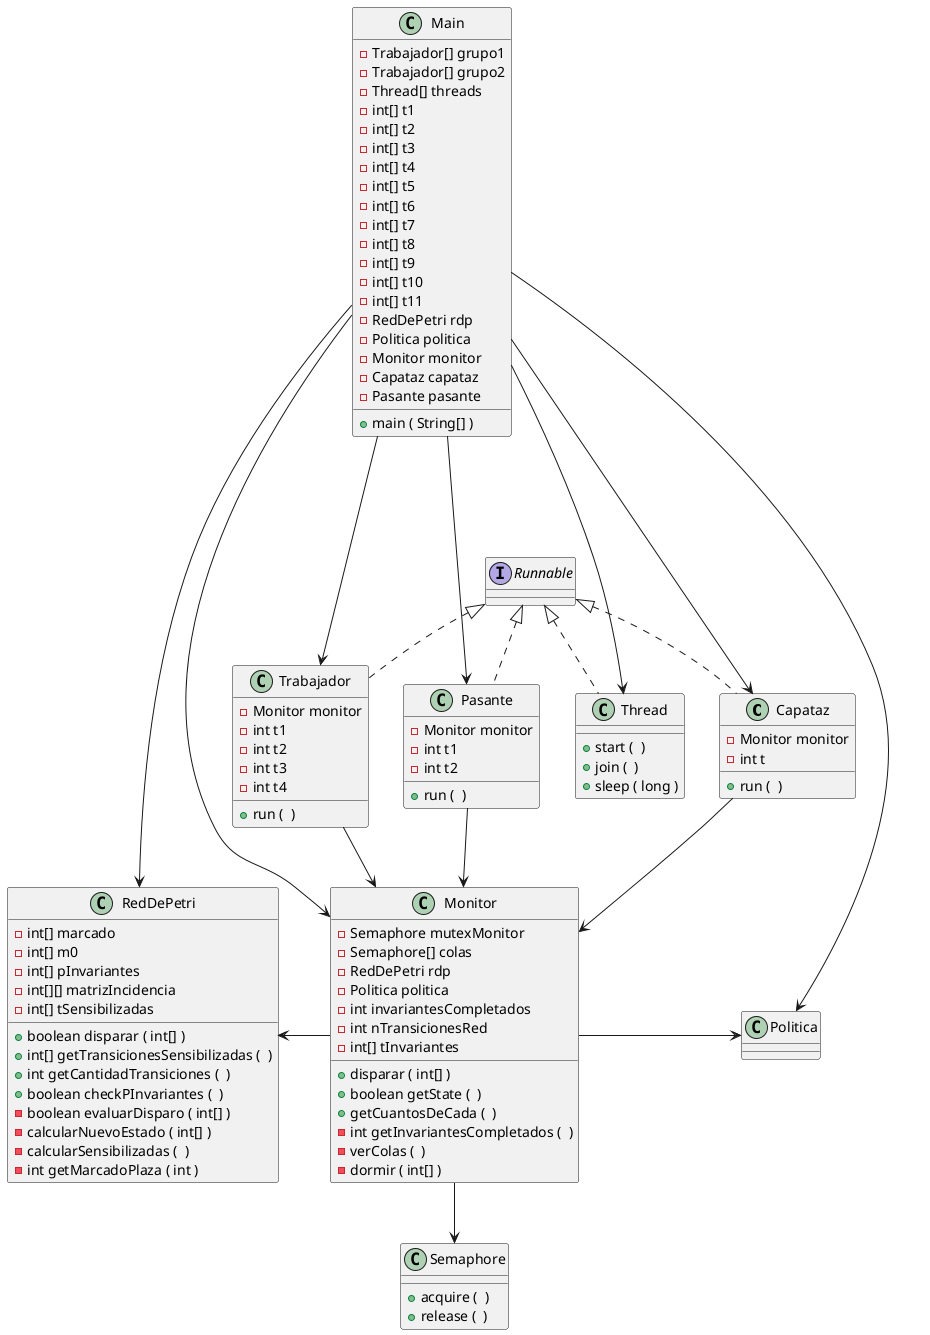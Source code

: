 @startuml diags

class Capataz {
    - Monitor monitor
    - int t
    + run (  )    
}

class Trabajador {
    - Monitor monitor
    - int t1
    - int t2
    - int t3
    - int t4
    + run (  )    
}

class Pasante {
    - Monitor monitor
    - int t1
    - int t2
    + run (  )    
}

class Politica {
    
}

class RedDePetri {
    - int[] marcado
    - int[] m0
    - int[] pInvariantes
    - int[][] matrizIncidencia
    - int[] tSensibilizadas
    + boolean disparar ( int[] )
    + int[] getTransicionesSensibilizadas (  )
    + int getCantidadTransiciones (  )
    + boolean checkPInvariantes (  )
    - boolean evaluarDisparo ( int[] )
    - calcularNuevoEstado ( int[] )
    - calcularSensibilizadas (  )
    - int getMarcadoPlaza ( int )

}

class Monitor {
    - Semaphore mutexMonitor
    - Semaphore[] colas
    - RedDePetri rdp
    - Politica politica
    - int invariantesCompletados
    - int nTransicionesRed
    - int[] tInvariantes
    + disparar ( int[] )
    + boolean getState (  )
    + getCuantosDeCada (  )
    - int getInvariantesCompletados (  )
    - verColas (  )
    - dormir ( int[] )
}

class Main {
    + main ( String[] )
    - Trabajador[] grupo1
    - Trabajador[] grupo2
    - Thread[] threads
    - int[] t1
    - int[] t2
    - int[] t3
    - int[] t4
    - int[] t5
    - int[] t6
    - int[] t7
    - int[] t8
    - int[] t9
    - int[] t10
    - int[] t11
    - RedDePetri rdp
    - Politica politica
    - Monitor monitor
    - Capataz capataz
    - Pasante pasante
}

class Semaphore {
    + acquire (  )
    + release (  )
}

class Thread {
    + start (  )
    + join (  )
    + sleep ( long )
}

interface Runnable

Monitor --> Semaphore
RedDePetri <- Monitor
Monitor -> Politica

Runnable <|-. Capataz
Runnable <|-. Trabajador
Runnable <|-. Pasante
Runnable <|-. Thread

Capataz --> Monitor
Pasante --> Monitor
Trabajador --> Monitor

Main ----> Capataz
Main ----> Trabajador
Main ----> Pasante
Main ----> Thread
Main ----> RedDePetri
Main ----> Politica
Main -----> Monitor

@enduml
